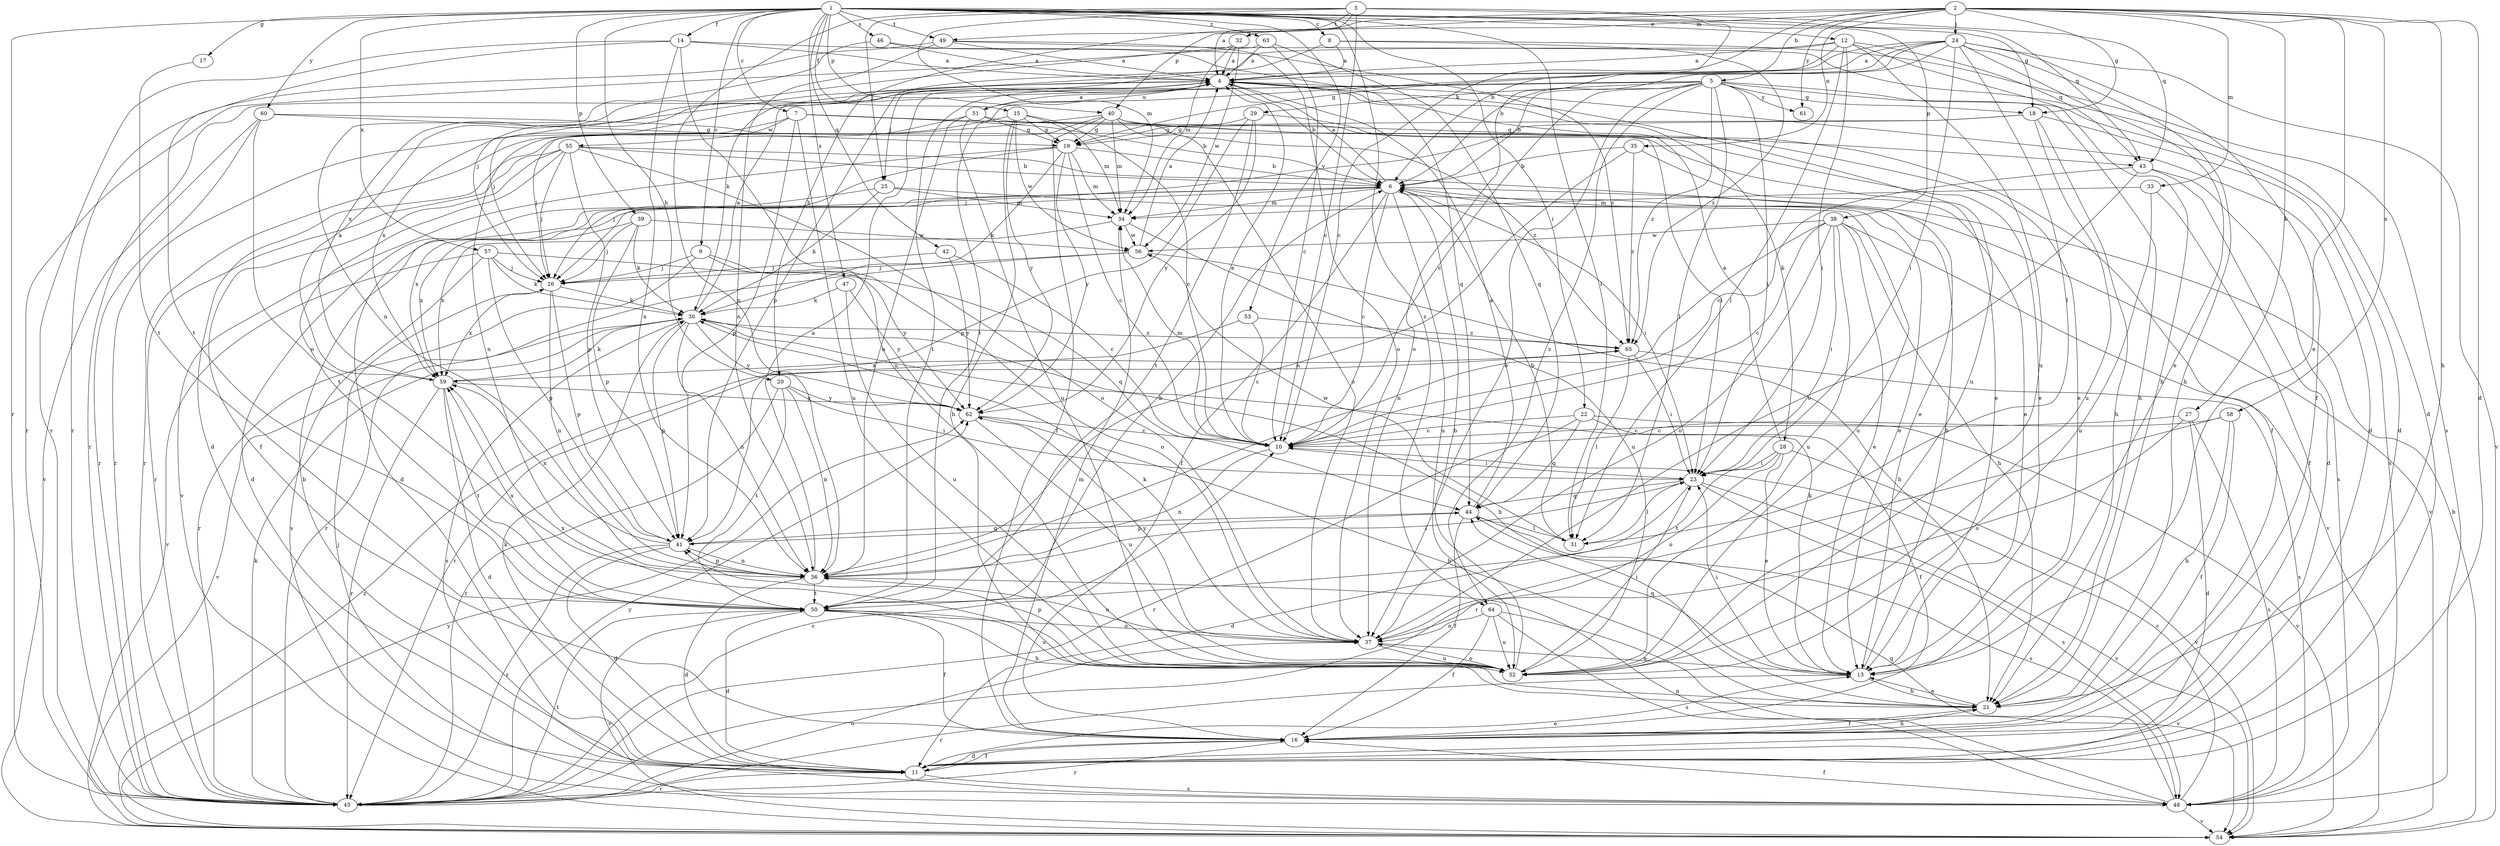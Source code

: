 strict digraph  {
	3 -> 4 [label=a];
	6 -> 4 [label=a];
	8 -> 4 [label=a];
	10 -> 4 [label=a];
	12 -> 4 [label=a];
	14 -> 4 [label=a];
	24 -> 4 [label=a];
	28 -> 4 [label=a];
	30 -> 4 [label=a];
	32 -> 4 [label=a];
	36 -> 4 [label=a];
	44 -> 4 [label=a];
	46 -> 4 [label=a];
	49 -> 4 [label=a];
	51 -> 4 [label=a];
	56 -> 4 [label=a];
	59 -> 4 [label=a];
	63 -> 4 [label=a];
	2 -> 5 [label=b];
	3 -> 6 [label=b];
	4 -> 6 [label=b];
	5 -> 6 [label=b];
	7 -> 6 [label=b];
	11 -> 6 [label=b];
	13 -> 6 [label=b];
	19 -> 6 [label=b];
	24 -> 6 [label=b];
	31 -> 6 [label=b];
	35 -> 6 [label=b];
	50 -> 6 [label=b];
	52 -> 6 [label=b];
	54 -> 6 [label=b];
	55 -> 6 [label=b];
	1 -> 7 [label=c];
	1 -> 8 [label=c];
	1 -> 9 [label=c];
	2 -> 10 [label=c];
	3 -> 10 [label=c];
	5 -> 10 [label=c];
	6 -> 10 [label=c];
	15 -> 10 [label=c];
	19 -> 10 [label=c];
	22 -> 10 [label=c];
	27 -> 10 [label=c];
	38 -> 10 [label=c];
	42 -> 10 [label=c];
	43 -> 10 [label=c];
	45 -> 10 [label=c];
	48 -> 10 [label=c];
	53 -> 10 [label=c];
	58 -> 10 [label=c];
	62 -> 10 [label=c];
	63 -> 10 [label=c];
	2 -> 11 [label=d];
	4 -> 11 [label=d];
	5 -> 11 [label=d];
	6 -> 11 [label=d];
	16 -> 11 [label=d];
	23 -> 11 [label=d];
	25 -> 11 [label=d];
	27 -> 11 [label=d];
	36 -> 11 [label=d];
	40 -> 11 [label=d];
	41 -> 11 [label=d];
	43 -> 11 [label=d];
	49 -> 11 [label=d];
	50 -> 11 [label=d];
	59 -> 11 [label=d];
	1 -> 12 [label=e];
	2 -> 13 [label=e];
	6 -> 13 [label=e];
	7 -> 13 [label=e];
	11 -> 13 [label=e];
	21 -> 13 [label=e];
	24 -> 13 [label=e];
	28 -> 13 [label=e];
	35 -> 13 [label=e];
	37 -> 13 [label=e];
	38 -> 13 [label=e];
	40 -> 13 [label=e];
	55 -> 13 [label=e];
	60 -> 13 [label=e];
	1 -> 14 [label=f];
	1 -> 15 [label=f];
	6 -> 16 [label=f];
	11 -> 16 [label=f];
	21 -> 16 [label=f];
	22 -> 16 [label=f];
	24 -> 16 [label=f];
	29 -> 16 [label=f];
	33 -> 16 [label=f];
	40 -> 16 [label=f];
	44 -> 16 [label=f];
	48 -> 16 [label=f];
	50 -> 16 [label=f];
	55 -> 16 [label=f];
	58 -> 16 [label=f];
	64 -> 16 [label=f];
	1 -> 17 [label=g];
	1 -> 18 [label=g];
	2 -> 18 [label=g];
	5 -> 18 [label=g];
	12 -> 19 [label=g];
	15 -> 19 [label=g];
	18 -> 19 [label=g];
	29 -> 19 [label=g];
	40 -> 19 [label=g];
	51 -> 19 [label=g];
	60 -> 19 [label=g];
	1 -> 20 [label=h];
	2 -> 20 [label=h];
	2 -> 21 [label=h];
	5 -> 21 [label=h];
	12 -> 21 [label=h];
	13 -> 21 [label=h];
	15 -> 21 [label=h];
	16 -> 21 [label=h];
	18 -> 21 [label=h];
	24 -> 21 [label=h];
	30 -> 21 [label=h];
	38 -> 21 [label=h];
	50 -> 21 [label=h];
	56 -> 21 [label=h];
	58 -> 21 [label=h];
	62 -> 21 [label=h];
	1 -> 22 [label=i];
	5 -> 23 [label=i];
	6 -> 23 [label=i];
	10 -> 23 [label=i];
	12 -> 23 [label=i];
	13 -> 23 [label=i];
	20 -> 23 [label=i];
	24 -> 23 [label=i];
	28 -> 23 [label=i];
	36 -> 23 [label=i];
	38 -> 23 [label=i];
	40 -> 23 [label=i];
	52 -> 23 [label=i];
	65 -> 23 [label=i];
	2 -> 24 [label=j];
	3 -> 25 [label=j];
	4 -> 25 [label=j];
	5 -> 26 [label=j];
	7 -> 26 [label=j];
	9 -> 26 [label=j];
	12 -> 26 [label=j];
	18 -> 26 [label=j];
	19 -> 26 [label=j];
	39 -> 26 [label=j];
	42 -> 26 [label=j];
	48 -> 26 [label=j];
	55 -> 26 [label=j];
	56 -> 26 [label=j];
	57 -> 26 [label=j];
	2 -> 27 [label=k];
	4 -> 28 [label=k];
	5 -> 29 [label=k];
	11 -> 30 [label=k];
	13 -> 30 [label=k];
	19 -> 30 [label=k];
	24 -> 30 [label=k];
	25 -> 30 [label=k];
	26 -> 30 [label=k];
	37 -> 30 [label=k];
	39 -> 30 [label=k];
	45 -> 30 [label=k];
	47 -> 30 [label=k];
	57 -> 30 [label=k];
	59 -> 30 [label=k];
	1 -> 31 [label=l];
	5 -> 31 [label=l];
	12 -> 31 [label=l];
	23 -> 31 [label=l];
	24 -> 31 [label=l];
	44 -> 31 [label=l];
	65 -> 31 [label=l];
	2 -> 32 [label=m];
	2 -> 33 [label=m];
	3 -> 34 [label=m];
	6 -> 34 [label=m];
	10 -> 34 [label=m];
	15 -> 34 [label=m];
	16 -> 34 [label=m];
	19 -> 34 [label=m];
	25 -> 34 [label=m];
	32 -> 34 [label=m];
	33 -> 34 [label=m];
	40 -> 34 [label=m];
	2 -> 35 [label=n];
	3 -> 36 [label=n];
	10 -> 36 [label=n];
	14 -> 36 [label=n];
	15 -> 36 [label=n];
	20 -> 36 [label=n];
	26 -> 36 [label=n];
	30 -> 36 [label=n];
	35 -> 36 [label=n];
	37 -> 36 [label=n];
	38 -> 36 [label=n];
	41 -> 36 [label=n];
	46 -> 36 [label=n];
	48 -> 36 [label=n];
	49 -> 36 [label=n];
	51 -> 36 [label=n];
	60 -> 36 [label=n];
	5 -> 37 [label=o];
	9 -> 37 [label=o];
	24 -> 37 [label=o];
	27 -> 37 [label=o];
	28 -> 37 [label=o];
	38 -> 37 [label=o];
	40 -> 37 [label=o];
	43 -> 37 [label=o];
	45 -> 37 [label=o];
	49 -> 37 [label=o];
	50 -> 37 [label=o];
	52 -> 37 [label=o];
	55 -> 37 [label=o];
	64 -> 37 [label=o];
	1 -> 38 [label=p];
	1 -> 39 [label=p];
	1 -> 40 [label=p];
	2 -> 40 [label=p];
	7 -> 41 [label=p];
	8 -> 41 [label=p];
	26 -> 41 [label=p];
	29 -> 41 [label=p];
	30 -> 41 [label=p];
	36 -> 41 [label=p];
	39 -> 41 [label=p];
	44 -> 41 [label=p];
	52 -> 41 [label=p];
	55 -> 41 [label=p];
	57 -> 41 [label=p];
	1 -> 42 [label=q];
	1 -> 43 [label=q];
	3 -> 43 [label=q];
	7 -> 43 [label=q];
	12 -> 43 [label=q];
	13 -> 44 [label=q];
	22 -> 44 [label=q];
	23 -> 44 [label=q];
	41 -> 44 [label=q];
	46 -> 44 [label=q];
	48 -> 44 [label=q];
	57 -> 44 [label=q];
	63 -> 44 [label=q];
	1 -> 45 [label=r];
	4 -> 45 [label=r];
	9 -> 45 [label=r];
	11 -> 45 [label=r];
	13 -> 45 [label=r];
	14 -> 45 [label=r];
	16 -> 45 [label=r];
	20 -> 45 [label=r];
	22 -> 45 [label=r];
	40 -> 45 [label=r];
	41 -> 45 [label=r];
	49 -> 45 [label=r];
	51 -> 45 [label=r];
	53 -> 45 [label=r];
	55 -> 45 [label=r];
	56 -> 45 [label=r];
	58 -> 45 [label=r];
	59 -> 45 [label=r];
	60 -> 45 [label=r];
	63 -> 45 [label=r];
	1 -> 46 [label=s];
	1 -> 47 [label=s];
	8 -> 48 [label=s];
	11 -> 48 [label=s];
	18 -> 48 [label=s];
	23 -> 48 [label=s];
	27 -> 48 [label=s];
	30 -> 48 [label=s];
	43 -> 48 [label=s];
	44 -> 48 [label=s];
	57 -> 48 [label=s];
	64 -> 48 [label=s];
	65 -> 48 [label=s];
	1 -> 49 [label=t];
	3 -> 49 [label=t];
	4 -> 50 [label=t];
	14 -> 50 [label=t];
	17 -> 50 [label=t];
	20 -> 50 [label=t];
	24 -> 50 [label=t];
	28 -> 50 [label=t];
	29 -> 50 [label=t];
	36 -> 50 [label=t];
	45 -> 50 [label=t];
	55 -> 50 [label=t];
	59 -> 50 [label=t];
	4 -> 51 [label=u];
	4 -> 52 [label=u];
	6 -> 52 [label=u];
	7 -> 52 [label=u];
	12 -> 52 [label=u];
	14 -> 52 [label=u];
	18 -> 52 [label=u];
	25 -> 52 [label=u];
	33 -> 52 [label=u];
	34 -> 52 [label=u];
	37 -> 52 [label=u];
	38 -> 52 [label=u];
	47 -> 52 [label=u];
	50 -> 52 [label=u];
	51 -> 52 [label=u];
	62 -> 52 [label=u];
	64 -> 52 [label=u];
	1 -> 53 [label=v];
	6 -> 54 [label=v];
	19 -> 54 [label=v];
	22 -> 54 [label=v];
	23 -> 54 [label=v];
	24 -> 54 [label=v];
	28 -> 54 [label=v];
	30 -> 54 [label=v];
	38 -> 54 [label=v];
	48 -> 54 [label=v];
	50 -> 54 [label=v];
	57 -> 54 [label=v];
	60 -> 54 [label=v];
	64 -> 54 [label=v];
	7 -> 55 [label=w];
	15 -> 56 [label=w];
	31 -> 56 [label=w];
	32 -> 56 [label=w];
	34 -> 56 [label=w];
	38 -> 56 [label=w];
	39 -> 56 [label=w];
	1 -> 57 [label=x];
	2 -> 58 [label=x];
	5 -> 59 [label=x];
	6 -> 59 [label=x];
	26 -> 59 [label=x];
	32 -> 59 [label=x];
	34 -> 59 [label=x];
	39 -> 59 [label=x];
	41 -> 59 [label=x];
	50 -> 59 [label=x];
	52 -> 59 [label=x];
	65 -> 59 [label=x];
	1 -> 60 [label=y];
	2 -> 61 [label=y];
	5 -> 61 [label=y];
	9 -> 62 [label=y];
	15 -> 62 [label=y];
	19 -> 62 [label=y];
	20 -> 62 [label=y];
	29 -> 62 [label=y];
	30 -> 62 [label=y];
	37 -> 62 [label=y];
	42 -> 62 [label=y];
	45 -> 62 [label=y];
	47 -> 62 [label=y];
	54 -> 62 [label=y];
	59 -> 62 [label=y];
	1 -> 63 [label=z];
	1 -> 64 [label=z];
	5 -> 64 [label=z];
	5 -> 65 [label=z];
	8 -> 65 [label=z];
	14 -> 65 [label=z];
	30 -> 65 [label=z];
	35 -> 65 [label=z];
	51 -> 65 [label=z];
	53 -> 65 [label=z];
	54 -> 65 [label=z];
}
